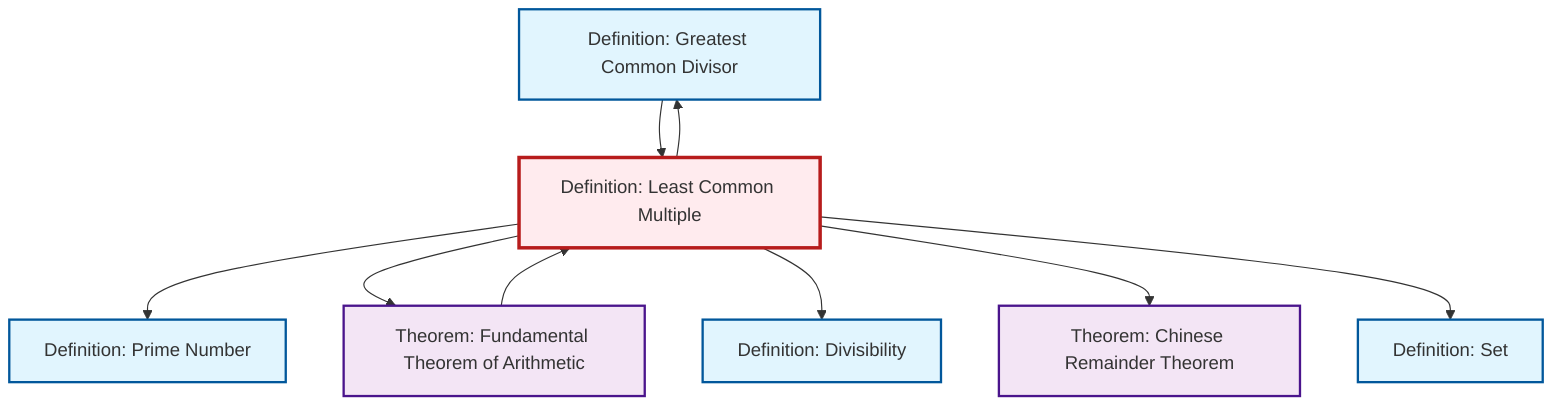 graph TD
    classDef definition fill:#e1f5fe,stroke:#01579b,stroke-width:2px
    classDef theorem fill:#f3e5f5,stroke:#4a148c,stroke-width:2px
    classDef axiom fill:#fff3e0,stroke:#e65100,stroke-width:2px
    classDef example fill:#e8f5e9,stroke:#1b5e20,stroke-width:2px
    classDef current fill:#ffebee,stroke:#b71c1c,stroke-width:3px
    def-gcd["Definition: Greatest Common Divisor"]:::definition
    thm-chinese-remainder["Theorem: Chinese Remainder Theorem"]:::theorem
    def-lcm["Definition: Least Common Multiple"]:::definition
    thm-fundamental-arithmetic["Theorem: Fundamental Theorem of Arithmetic"]:::theorem
    def-divisibility["Definition: Divisibility"]:::definition
    def-set["Definition: Set"]:::definition
    def-prime["Definition: Prime Number"]:::definition
    def-lcm --> def-prime
    def-lcm --> def-gcd
    def-lcm --> thm-fundamental-arithmetic
    def-lcm --> def-divisibility
    def-lcm --> thm-chinese-remainder
    thm-fundamental-arithmetic --> def-lcm
    def-gcd --> def-lcm
    def-lcm --> def-set
    class def-lcm current
